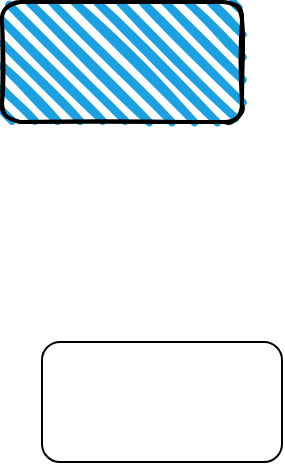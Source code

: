 <mxfile version="14.6.10" type="github">
  <diagram id="41xTjojx7hNy92zVryOu" name="Page-1">
    <mxGraphModel dx="1662" dy="772" grid="1" gridSize="10" guides="1" tooltips="1" connect="1" arrows="1" fold="1" page="1" pageScale="1" pageWidth="850" pageHeight="1100" math="0" shadow="0">
      <root>
        <mxCell id="0" />
        <mxCell id="1" parent="0" />
        <mxCell id="K1hYsijxXlByQp8uP2CL-1" value="" style="rounded=1;whiteSpace=wrap;html=1;strokeWidth=2;fillWeight=4;hachureGap=8;hachureAngle=45;fillColor=#1ba1e2;sketch=1;" parent="1" vertex="1">
          <mxGeometry x="340" y="200" width="120" height="60" as="geometry" />
        </mxCell>
        <mxCell id="FKupQ9-ih9NjNMazBohe-1" value="" style="rounded=1;whiteSpace=wrap;html=1;" vertex="1" parent="1">
          <mxGeometry x="360" y="370" width="120" height="60" as="geometry" />
        </mxCell>
      </root>
    </mxGraphModel>
  </diagram>
</mxfile>
